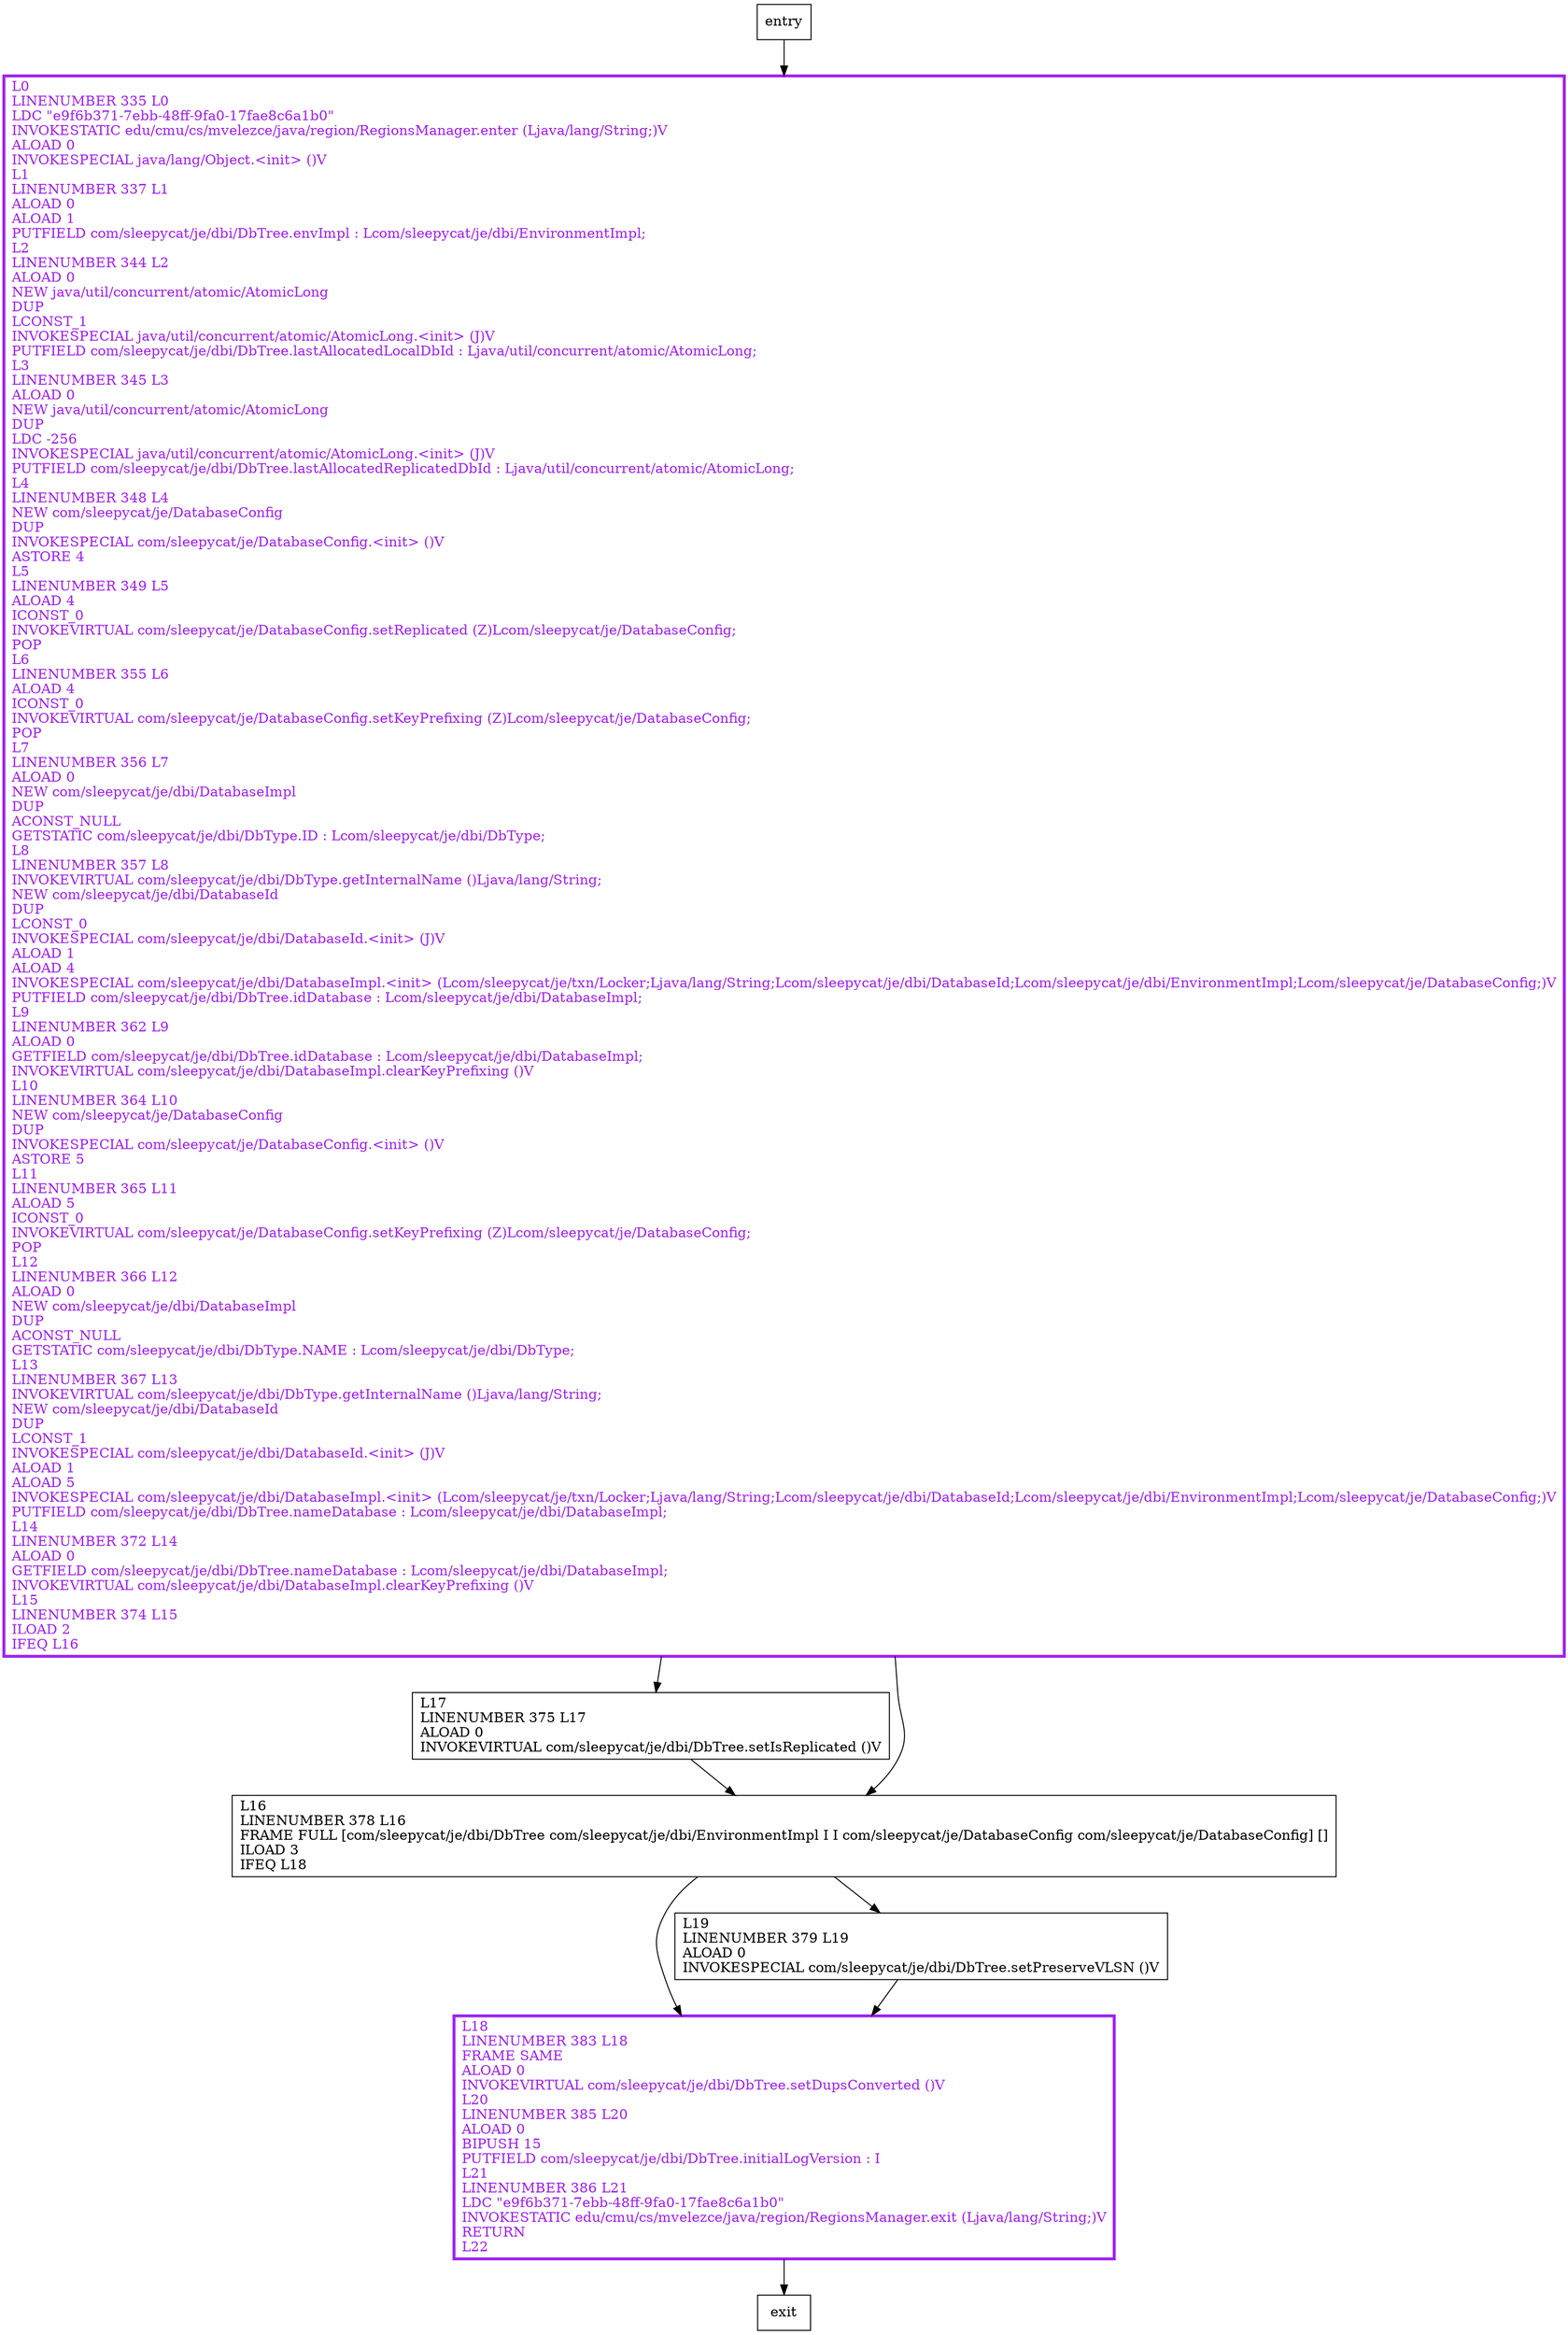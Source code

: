 digraph <init> {
node [shape=record];
1411418814 [label="L0\lLINENUMBER 335 L0\lLDC \"e9f6b371-7ebb-48ff-9fa0-17fae8c6a1b0\"\lINVOKESTATIC edu/cmu/cs/mvelezce/java/region/RegionsManager.enter (Ljava/lang/String;)V\lALOAD 0\lINVOKESPECIAL java/lang/Object.\<init\> ()V\lL1\lLINENUMBER 337 L1\lALOAD 0\lALOAD 1\lPUTFIELD com/sleepycat/je/dbi/DbTree.envImpl : Lcom/sleepycat/je/dbi/EnvironmentImpl;\lL2\lLINENUMBER 344 L2\lALOAD 0\lNEW java/util/concurrent/atomic/AtomicLong\lDUP\lLCONST_1\lINVOKESPECIAL java/util/concurrent/atomic/AtomicLong.\<init\> (J)V\lPUTFIELD com/sleepycat/je/dbi/DbTree.lastAllocatedLocalDbId : Ljava/util/concurrent/atomic/AtomicLong;\lL3\lLINENUMBER 345 L3\lALOAD 0\lNEW java/util/concurrent/atomic/AtomicLong\lDUP\lLDC -256\lINVOKESPECIAL java/util/concurrent/atomic/AtomicLong.\<init\> (J)V\lPUTFIELD com/sleepycat/je/dbi/DbTree.lastAllocatedReplicatedDbId : Ljava/util/concurrent/atomic/AtomicLong;\lL4\lLINENUMBER 348 L4\lNEW com/sleepycat/je/DatabaseConfig\lDUP\lINVOKESPECIAL com/sleepycat/je/DatabaseConfig.\<init\> ()V\lASTORE 4\lL5\lLINENUMBER 349 L5\lALOAD 4\lICONST_0\lINVOKEVIRTUAL com/sleepycat/je/DatabaseConfig.setReplicated (Z)Lcom/sleepycat/je/DatabaseConfig;\lPOP\lL6\lLINENUMBER 355 L6\lALOAD 4\lICONST_0\lINVOKEVIRTUAL com/sleepycat/je/DatabaseConfig.setKeyPrefixing (Z)Lcom/sleepycat/je/DatabaseConfig;\lPOP\lL7\lLINENUMBER 356 L7\lALOAD 0\lNEW com/sleepycat/je/dbi/DatabaseImpl\lDUP\lACONST_NULL\lGETSTATIC com/sleepycat/je/dbi/DbType.ID : Lcom/sleepycat/je/dbi/DbType;\lL8\lLINENUMBER 357 L8\lINVOKEVIRTUAL com/sleepycat/je/dbi/DbType.getInternalName ()Ljava/lang/String;\lNEW com/sleepycat/je/dbi/DatabaseId\lDUP\lLCONST_0\lINVOKESPECIAL com/sleepycat/je/dbi/DatabaseId.\<init\> (J)V\lALOAD 1\lALOAD 4\lINVOKESPECIAL com/sleepycat/je/dbi/DatabaseImpl.\<init\> (Lcom/sleepycat/je/txn/Locker;Ljava/lang/String;Lcom/sleepycat/je/dbi/DatabaseId;Lcom/sleepycat/je/dbi/EnvironmentImpl;Lcom/sleepycat/je/DatabaseConfig;)V\lPUTFIELD com/sleepycat/je/dbi/DbTree.idDatabase : Lcom/sleepycat/je/dbi/DatabaseImpl;\lL9\lLINENUMBER 362 L9\lALOAD 0\lGETFIELD com/sleepycat/je/dbi/DbTree.idDatabase : Lcom/sleepycat/je/dbi/DatabaseImpl;\lINVOKEVIRTUAL com/sleepycat/je/dbi/DatabaseImpl.clearKeyPrefixing ()V\lL10\lLINENUMBER 364 L10\lNEW com/sleepycat/je/DatabaseConfig\lDUP\lINVOKESPECIAL com/sleepycat/je/DatabaseConfig.\<init\> ()V\lASTORE 5\lL11\lLINENUMBER 365 L11\lALOAD 5\lICONST_0\lINVOKEVIRTUAL com/sleepycat/je/DatabaseConfig.setKeyPrefixing (Z)Lcom/sleepycat/je/DatabaseConfig;\lPOP\lL12\lLINENUMBER 366 L12\lALOAD 0\lNEW com/sleepycat/je/dbi/DatabaseImpl\lDUP\lACONST_NULL\lGETSTATIC com/sleepycat/je/dbi/DbType.NAME : Lcom/sleepycat/je/dbi/DbType;\lL13\lLINENUMBER 367 L13\lINVOKEVIRTUAL com/sleepycat/je/dbi/DbType.getInternalName ()Ljava/lang/String;\lNEW com/sleepycat/je/dbi/DatabaseId\lDUP\lLCONST_1\lINVOKESPECIAL com/sleepycat/je/dbi/DatabaseId.\<init\> (J)V\lALOAD 1\lALOAD 5\lINVOKESPECIAL com/sleepycat/je/dbi/DatabaseImpl.\<init\> (Lcom/sleepycat/je/txn/Locker;Ljava/lang/String;Lcom/sleepycat/je/dbi/DatabaseId;Lcom/sleepycat/je/dbi/EnvironmentImpl;Lcom/sleepycat/je/DatabaseConfig;)V\lPUTFIELD com/sleepycat/je/dbi/DbTree.nameDatabase : Lcom/sleepycat/je/dbi/DatabaseImpl;\lL14\lLINENUMBER 372 L14\lALOAD 0\lGETFIELD com/sleepycat/je/dbi/DbTree.nameDatabase : Lcom/sleepycat/je/dbi/DatabaseImpl;\lINVOKEVIRTUAL com/sleepycat/je/dbi/DatabaseImpl.clearKeyPrefixing ()V\lL15\lLINENUMBER 374 L15\lILOAD 2\lIFEQ L16\l"];
336369079 [label="L17\lLINENUMBER 375 L17\lALOAD 0\lINVOKEVIRTUAL com/sleepycat/je/dbi/DbTree.setIsReplicated ()V\l"];
1385532268 [label="L18\lLINENUMBER 383 L18\lFRAME SAME\lALOAD 0\lINVOKEVIRTUAL com/sleepycat/je/dbi/DbTree.setDupsConverted ()V\lL20\lLINENUMBER 385 L20\lALOAD 0\lBIPUSH 15\lPUTFIELD com/sleepycat/je/dbi/DbTree.initialLogVersion : I\lL21\lLINENUMBER 386 L21\lLDC \"e9f6b371-7ebb-48ff-9fa0-17fae8c6a1b0\"\lINVOKESTATIC edu/cmu/cs/mvelezce/java/region/RegionsManager.exit (Ljava/lang/String;)V\lRETURN\lL22\l"];
36734190 [label="L19\lLINENUMBER 379 L19\lALOAD 0\lINVOKESPECIAL com/sleepycat/je/dbi/DbTree.setPreserveVLSN ()V\l"];
1103452661 [label="L16\lLINENUMBER 378 L16\lFRAME FULL [com/sleepycat/je/dbi/DbTree com/sleepycat/je/dbi/EnvironmentImpl I I com/sleepycat/je/DatabaseConfig com/sleepycat/je/DatabaseConfig] []\lILOAD 3\lIFEQ L18\l"];
entry;
exit;
entry -> 1411418814;
1411418814 -> 336369079;
1411418814 -> 1103452661;
336369079 -> 1103452661;
1385532268 -> exit;
36734190 -> 1385532268;
1103452661 -> 1385532268;
1103452661 -> 36734190;
1411418814[fontcolor="purple", penwidth=3, color="purple"];
1385532268[fontcolor="purple", penwidth=3, color="purple"];
}
